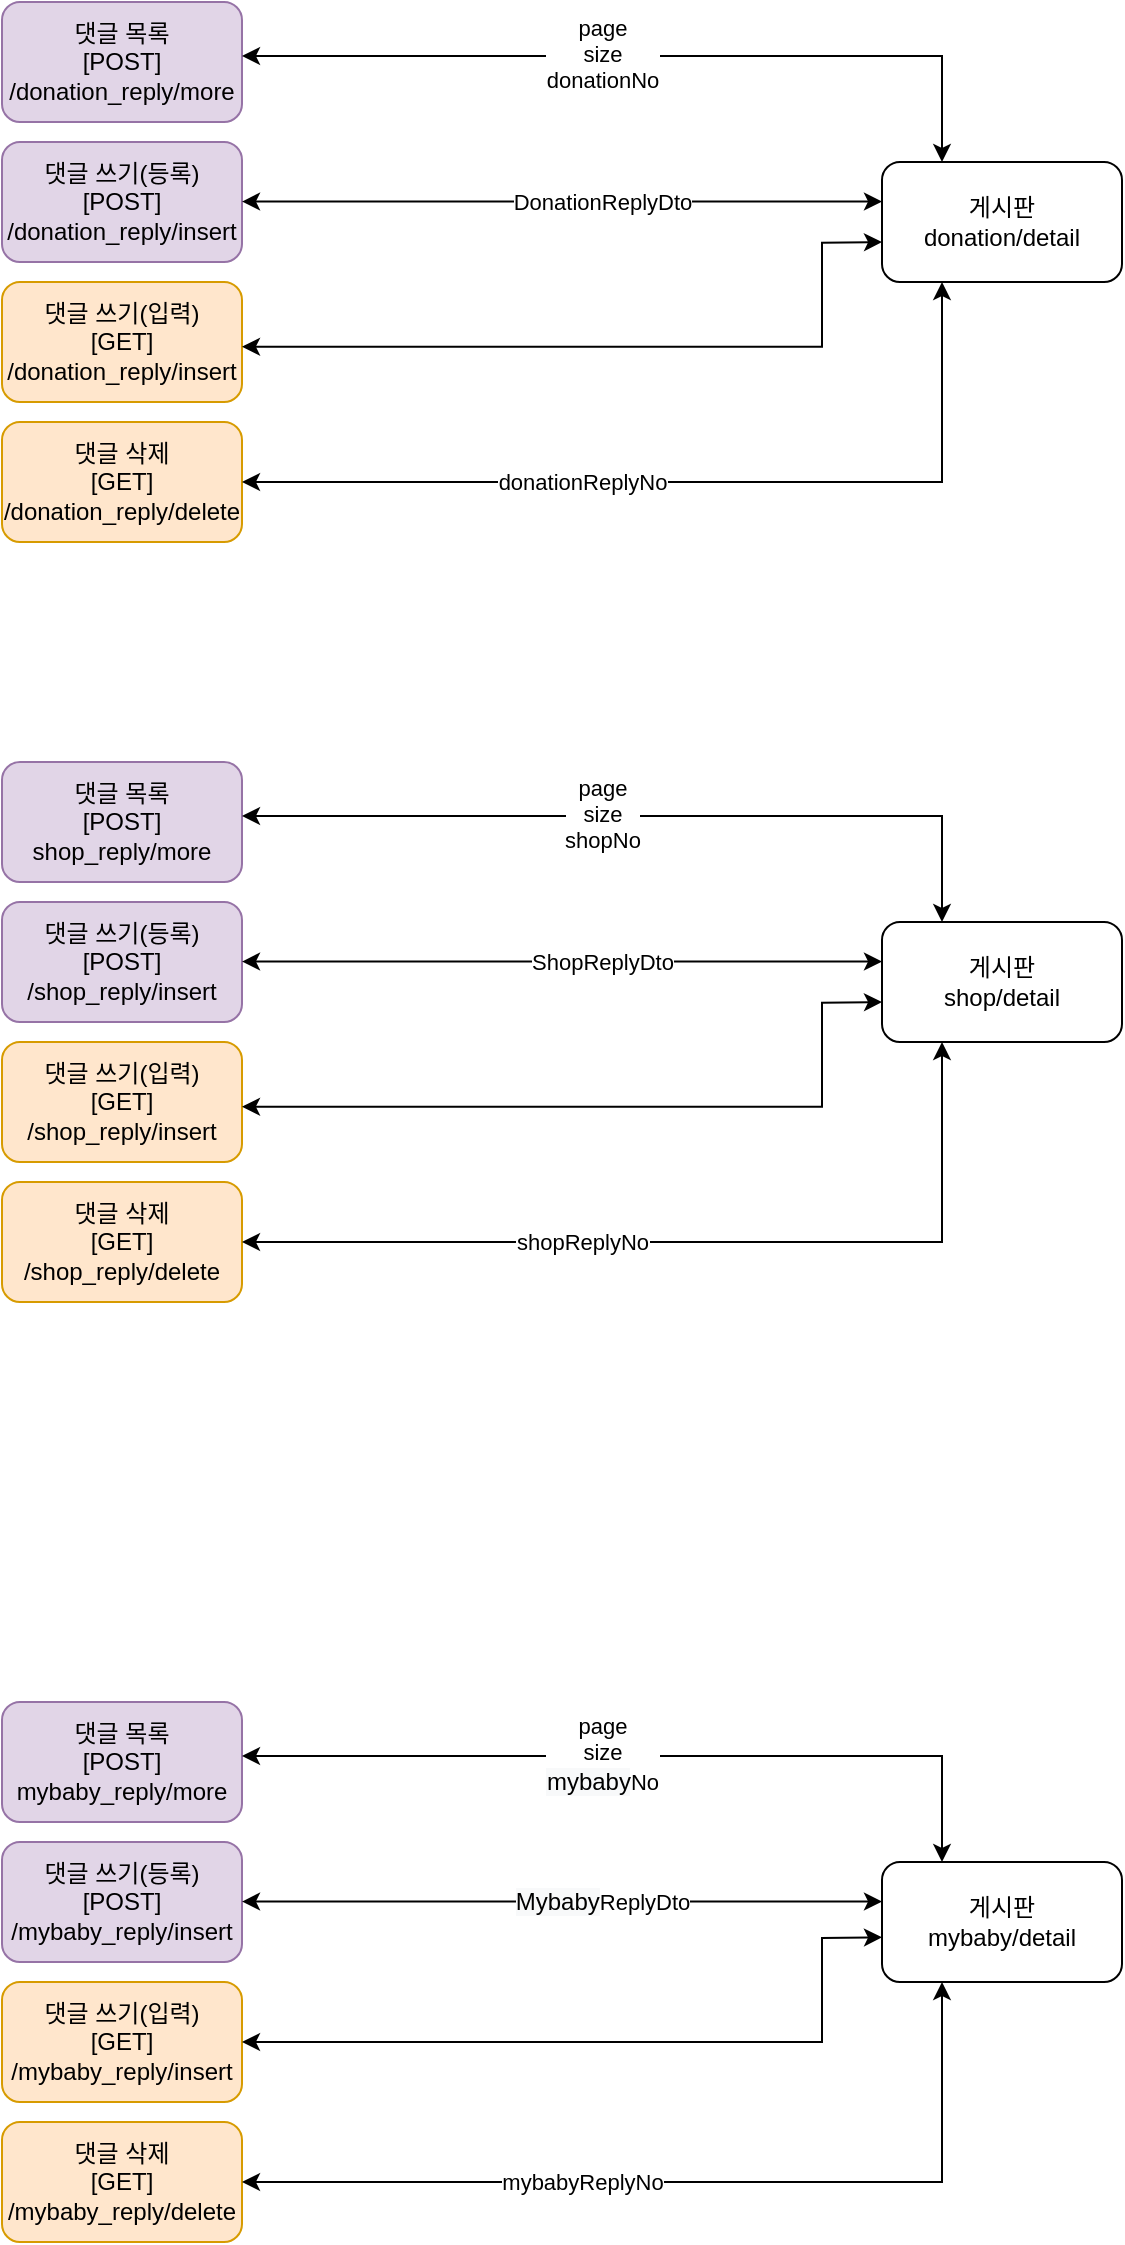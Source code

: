 <mxfile version="16.2.6" type="github">
  <diagram id="Bi_J7b9Yd5lxBIXmXcTw" name="Page-1">
    <mxGraphModel dx="1370" dy="717" grid="1" gridSize="10" guides="1" tooltips="1" connect="1" arrows="1" fold="1" page="1" pageScale="1" pageWidth="827" pageHeight="1169" math="0" shadow="0">
      <root>
        <mxCell id="0" />
        <mxCell id="1" parent="0" />
        <mxCell id="CLN-RXMXk3StLQkUaewG-1" value="게시판&lt;br&gt;donation/detail" style="rounded=1;whiteSpace=wrap;html=1;" parent="1" vertex="1">
          <mxGeometry x="990" y="230" width="120" height="60" as="geometry" />
        </mxCell>
        <mxCell id="CLN-RXMXk3StLQkUaewG-22" value="댓글 목록&lt;br&gt;[POST]&lt;br&gt;/donation_reply/more" style="rounded=1;whiteSpace=wrap;html=1;fillColor=#e1d5e7;strokeColor=#9673a6;" parent="1" vertex="1">
          <mxGeometry x="550" y="150" width="120" height="60" as="geometry" />
        </mxCell>
        <mxCell id="CLN-RXMXk3StLQkUaewG-30" value="댓글 쓰기(등록)&lt;br&gt;[POST]&lt;br&gt;/donation_reply/insert" style="rounded=1;whiteSpace=wrap;html=1;fillColor=#e1d5e7;strokeColor=#9673a6;" parent="1" vertex="1">
          <mxGeometry x="550" y="220" width="120" height="60" as="geometry" />
        </mxCell>
        <mxCell id="CLN-RXMXk3StLQkUaewG-32" value="댓글 삭제&lt;br&gt;[GET]&lt;br&gt;/donation_reply/delete" style="rounded=1;whiteSpace=wrap;html=1;fillColor=#ffe6cc;strokeColor=#d79b00;" parent="1" vertex="1">
          <mxGeometry x="550" y="360" width="120" height="60" as="geometry" />
        </mxCell>
        <mxCell id="CLN-RXMXk3StLQkUaewG-40" value="donationReplyNo" style="endArrow=classic;startArrow=classic;html=1;rounded=0;exitX=1;exitY=0.5;exitDx=0;exitDy=0;entryX=0.25;entryY=1;entryDx=0;entryDy=0;" parent="1" source="CLN-RXMXk3StLQkUaewG-32" target="CLN-RXMXk3StLQkUaewG-1" edge="1">
          <mxGeometry x="-0.244" width="50" height="50" relative="1" as="geometry">
            <mxPoint x="660" y="429" as="sourcePoint" />
            <mxPoint x="840" y="279" as="targetPoint" />
            <Array as="points">
              <mxPoint x="720" y="390" />
              <mxPoint x="1020" y="390" />
            </Array>
            <mxPoint as="offset" />
          </mxGeometry>
        </mxCell>
        <mxCell id="CLN-RXMXk3StLQkUaewG-43" value="댓글 쓰기(입력)&lt;br&gt;[GET]&lt;br&gt;/donation_reply/insert" style="whiteSpace=wrap;html=1;rounded=1;fillColor=#ffe6cc;strokeColor=#d79b00;" parent="1" vertex="1">
          <mxGeometry x="550" y="290" width="120" height="60" as="geometry" />
        </mxCell>
        <mxCell id="CLN-RXMXk3StLQkUaewG-48" value="" style="endArrow=classic;startArrow=classic;html=1;rounded=0;entryX=0.25;entryY=0;entryDx=0;entryDy=0;exitX=1;exitY=0.5;exitDx=0;exitDy=0;" parent="1" target="CLN-RXMXk3StLQkUaewG-1" edge="1">
          <mxGeometry width="50" height="50" relative="1" as="geometry">
            <mxPoint x="670" y="177" as="sourcePoint" />
            <mxPoint x="760.0" y="245.0" as="targetPoint" />
            <Array as="points">
              <mxPoint x="710" y="177" />
              <mxPoint x="1020" y="177" />
            </Array>
          </mxGeometry>
        </mxCell>
        <mxCell id="CLN-RXMXk3StLQkUaewG-54" value="page&lt;br&gt;size&lt;br&gt;donationNo" style="edgeLabel;html=1;align=center;verticalAlign=middle;resizable=0;points=[];" parent="CLN-RXMXk3StLQkUaewG-48" vertex="1" connectable="0">
          <mxGeometry x="0.432" y="1" relative="1" as="geometry">
            <mxPoint x="-109" as="offset" />
          </mxGeometry>
        </mxCell>
        <mxCell id="CLN-RXMXk3StLQkUaewG-53" value="" style="endArrow=classic;startArrow=classic;html=1;rounded=0;" parent="1" edge="1">
          <mxGeometry width="50" height="50" relative="1" as="geometry">
            <mxPoint x="670" y="249.76" as="sourcePoint" />
            <mxPoint x="990" y="249.76" as="targetPoint" />
            <Array as="points" />
          </mxGeometry>
        </mxCell>
        <mxCell id="CLN-RXMXk3StLQkUaewG-55" value="DonationReplyDto" style="edgeLabel;html=1;align=center;verticalAlign=middle;resizable=0;points=[];" parent="CLN-RXMXk3StLQkUaewG-53" vertex="1" connectable="0">
          <mxGeometry x="0.356" relative="1" as="geometry">
            <mxPoint x="-37" as="offset" />
          </mxGeometry>
        </mxCell>
        <mxCell id="CLN-RXMXk3StLQkUaewG-58" value="게시판&lt;br&gt;shop/detail" style="rounded=1;whiteSpace=wrap;html=1;" parent="1" vertex="1">
          <mxGeometry x="990" y="610" width="120" height="60" as="geometry" />
        </mxCell>
        <mxCell id="CLN-RXMXk3StLQkUaewG-59" value="댓글 목록&lt;br&gt;[POST]&lt;br&gt;shop_reply/more" style="rounded=1;whiteSpace=wrap;html=1;fillColor=#e1d5e7;strokeColor=#9673a6;" parent="1" vertex="1">
          <mxGeometry x="550" y="530" width="120" height="60" as="geometry" />
        </mxCell>
        <mxCell id="CLN-RXMXk3StLQkUaewG-60" value="댓글 쓰기(등록)&lt;br&gt;[POST]&lt;br&gt;/shop_reply/insert" style="rounded=1;whiteSpace=wrap;html=1;fillColor=#e1d5e7;strokeColor=#9673a6;" parent="1" vertex="1">
          <mxGeometry x="550" y="600" width="120" height="60" as="geometry" />
        </mxCell>
        <mxCell id="CLN-RXMXk3StLQkUaewG-61" value="댓글 삭제&lt;br&gt;[GET]&lt;br&gt;/shop_reply/delete" style="rounded=1;whiteSpace=wrap;html=1;fillColor=#ffe6cc;strokeColor=#d79b00;" parent="1" vertex="1">
          <mxGeometry x="550" y="740" width="120" height="60" as="geometry" />
        </mxCell>
        <mxCell id="CLN-RXMXk3StLQkUaewG-62" value="shopReplyNo" style="endArrow=classic;startArrow=classic;html=1;rounded=0;exitX=1;exitY=0.5;exitDx=0;exitDy=0;entryX=0.25;entryY=1;entryDx=0;entryDy=0;" parent="1" source="CLN-RXMXk3StLQkUaewG-61" target="CLN-RXMXk3StLQkUaewG-58" edge="1">
          <mxGeometry x="-0.244" width="50" height="50" relative="1" as="geometry">
            <mxPoint x="660" y="809" as="sourcePoint" />
            <mxPoint x="840" y="659" as="targetPoint" />
            <Array as="points">
              <mxPoint x="720" y="770" />
              <mxPoint x="1020" y="770" />
            </Array>
            <mxPoint as="offset" />
          </mxGeometry>
        </mxCell>
        <mxCell id="CLN-RXMXk3StLQkUaewG-63" value="댓글 쓰기(입력)&lt;br&gt;[GET]&lt;br&gt;/shop_reply/insert" style="whiteSpace=wrap;html=1;rounded=1;fillColor=#ffe6cc;strokeColor=#d79b00;" parent="1" vertex="1">
          <mxGeometry x="550" y="670" width="120" height="60" as="geometry" />
        </mxCell>
        <mxCell id="CLN-RXMXk3StLQkUaewG-65" value="" style="endArrow=classic;startArrow=classic;html=1;rounded=0;entryX=0.25;entryY=0;entryDx=0;entryDy=0;exitX=1;exitY=0.5;exitDx=0;exitDy=0;" parent="1" target="CLN-RXMXk3StLQkUaewG-58" edge="1">
          <mxGeometry width="50" height="50" relative="1" as="geometry">
            <mxPoint x="670.0" y="557" as="sourcePoint" />
            <mxPoint x="760.0" y="625" as="targetPoint" />
            <Array as="points">
              <mxPoint x="710" y="557" />
              <mxPoint x="1020" y="557" />
            </Array>
          </mxGeometry>
        </mxCell>
        <mxCell id="CLN-RXMXk3StLQkUaewG-66" value="page&lt;br&gt;size&lt;br&gt;shopNo" style="edgeLabel;html=1;align=center;verticalAlign=middle;resizable=0;points=[];" parent="CLN-RXMXk3StLQkUaewG-65" vertex="1" connectable="0">
          <mxGeometry x="0.432" y="1" relative="1" as="geometry">
            <mxPoint x="-109" as="offset" />
          </mxGeometry>
        </mxCell>
        <mxCell id="CLN-RXMXk3StLQkUaewG-67" value="" style="endArrow=classic;startArrow=classic;html=1;rounded=0;" parent="1" edge="1">
          <mxGeometry width="50" height="50" relative="1" as="geometry">
            <mxPoint x="670.0" y="629.76" as="sourcePoint" />
            <mxPoint x="990" y="629.76" as="targetPoint" />
            <Array as="points" />
          </mxGeometry>
        </mxCell>
        <mxCell id="CLN-RXMXk3StLQkUaewG-68" value="ShopReplyDto" style="edgeLabel;html=1;align=center;verticalAlign=middle;resizable=0;points=[];" parent="CLN-RXMXk3StLQkUaewG-67" vertex="1" connectable="0">
          <mxGeometry x="0.356" relative="1" as="geometry">
            <mxPoint x="-37" as="offset" />
          </mxGeometry>
        </mxCell>
        <mxCell id="CLN-RXMXk3StLQkUaewG-69" value="게시판&lt;br&gt;mybaby/detail" style="rounded=1;whiteSpace=wrap;html=1;" parent="1" vertex="1">
          <mxGeometry x="990" y="1080" width="120" height="60" as="geometry" />
        </mxCell>
        <mxCell id="CLN-RXMXk3StLQkUaewG-70" value="댓글 목록&lt;br&gt;[POST]&lt;br&gt;mybaby_reply/more" style="rounded=1;whiteSpace=wrap;html=1;fillColor=#e1d5e7;strokeColor=#9673a6;" parent="1" vertex="1">
          <mxGeometry x="550" y="1000" width="120" height="60" as="geometry" />
        </mxCell>
        <mxCell id="CLN-RXMXk3StLQkUaewG-71" value="댓글 쓰기(등록)&lt;br&gt;[POST]&lt;br&gt;/mybaby_reply/insert" style="rounded=1;whiteSpace=wrap;html=1;fillColor=#e1d5e7;strokeColor=#9673a6;" parent="1" vertex="1">
          <mxGeometry x="550" y="1070" width="120" height="60" as="geometry" />
        </mxCell>
        <mxCell id="CLN-RXMXk3StLQkUaewG-72" value="댓글 삭제&lt;br&gt;[GET]&lt;br&gt;/mybaby_reply/delete" style="rounded=1;whiteSpace=wrap;html=1;fillColor=#ffe6cc;strokeColor=#d79b00;" parent="1" vertex="1">
          <mxGeometry x="550" y="1210" width="120" height="60" as="geometry" />
        </mxCell>
        <mxCell id="CLN-RXMXk3StLQkUaewG-73" value="mybabyReplyNo" style="endArrow=classic;startArrow=classic;html=1;rounded=0;exitX=1;exitY=0.5;exitDx=0;exitDy=0;entryX=0.25;entryY=1;entryDx=0;entryDy=0;" parent="1" source="CLN-RXMXk3StLQkUaewG-72" target="CLN-RXMXk3StLQkUaewG-69" edge="1">
          <mxGeometry x="-0.244" width="50" height="50" relative="1" as="geometry">
            <mxPoint x="660" y="1279" as="sourcePoint" />
            <mxPoint x="840" y="1129" as="targetPoint" />
            <Array as="points">
              <mxPoint x="720" y="1240" />
              <mxPoint x="1020" y="1240" />
            </Array>
            <mxPoint as="offset" />
          </mxGeometry>
        </mxCell>
        <mxCell id="CLN-RXMXk3StLQkUaewG-74" value="댓글 쓰기(입력)&lt;br&gt;[GET]&lt;br&gt;/mybaby_reply/insert" style="whiteSpace=wrap;html=1;rounded=1;fillColor=#ffe6cc;strokeColor=#d79b00;" parent="1" vertex="1">
          <mxGeometry x="550" y="1140" width="120" height="60" as="geometry" />
        </mxCell>
        <mxCell id="CLN-RXMXk3StLQkUaewG-75" value="" style="endArrow=classic;startArrow=classic;html=1;rounded=0;exitX=1;exitY=0.5;exitDx=0;exitDy=0;entryX=0;entryY=0.628;entryDx=0;entryDy=0;entryPerimeter=0;" parent="1" source="CLN-RXMXk3StLQkUaewG-74" target="CLN-RXMXk3StLQkUaewG-69" edge="1">
          <mxGeometry width="50" height="50" relative="1" as="geometry">
            <mxPoint x="670" y="1182" as="sourcePoint" />
            <mxPoint x="760" y="1117" as="targetPoint" />
            <Array as="points">
              <mxPoint x="710" y="1170" />
              <mxPoint x="960" y="1170" />
              <mxPoint x="960" y="1118" />
            </Array>
          </mxGeometry>
        </mxCell>
        <mxCell id="CLN-RXMXk3StLQkUaewG-76" value="" style="endArrow=classic;startArrow=classic;html=1;rounded=0;entryX=0.25;entryY=0;entryDx=0;entryDy=0;exitX=1;exitY=0.5;exitDx=0;exitDy=0;" parent="1" target="CLN-RXMXk3StLQkUaewG-69" edge="1">
          <mxGeometry width="50" height="50" relative="1" as="geometry">
            <mxPoint x="670.0" y="1027" as="sourcePoint" />
            <mxPoint x="760.0" y="1095" as="targetPoint" />
            <Array as="points">
              <mxPoint x="710" y="1027" />
              <mxPoint x="1020" y="1027" />
            </Array>
          </mxGeometry>
        </mxCell>
        <mxCell id="CLN-RXMXk3StLQkUaewG-77" value="page&lt;br&gt;size&lt;br&gt;&lt;span style=&quot;font-size: 12px ; background-color: rgb(248 , 249 , 250)&quot;&gt;mybaby&lt;/span&gt;No" style="edgeLabel;html=1;align=center;verticalAlign=middle;resizable=0;points=[];" parent="CLN-RXMXk3StLQkUaewG-76" vertex="1" connectable="0">
          <mxGeometry x="0.432" y="1" relative="1" as="geometry">
            <mxPoint x="-109" as="offset" />
          </mxGeometry>
        </mxCell>
        <mxCell id="CLN-RXMXk3StLQkUaewG-78" value="" style="endArrow=classic;startArrow=classic;html=1;rounded=0;" parent="1" edge="1">
          <mxGeometry width="50" height="50" relative="1" as="geometry">
            <mxPoint x="670.0" y="1099.76" as="sourcePoint" />
            <mxPoint x="990" y="1099.76" as="targetPoint" />
            <Array as="points" />
          </mxGeometry>
        </mxCell>
        <mxCell id="CLN-RXMXk3StLQkUaewG-79" value="&lt;span style=&quot;font-size: 12px ; background-color: rgb(248 , 249 , 250)&quot;&gt;Mybaby&lt;/span&gt;ReplyDto" style="edgeLabel;html=1;align=center;verticalAlign=middle;resizable=0;points=[];" parent="CLN-RXMXk3StLQkUaewG-78" vertex="1" connectable="0">
          <mxGeometry x="0.356" relative="1" as="geometry">
            <mxPoint x="-37" as="offset" />
          </mxGeometry>
        </mxCell>
        <mxCell id="CLN-RXMXk3StLQkUaewG-80" value="" style="endArrow=classic;startArrow=classic;html=1;rounded=0;exitX=1;exitY=0.5;exitDx=0;exitDy=0;entryX=0;entryY=0.628;entryDx=0;entryDy=0;entryPerimeter=0;" parent="1" edge="1">
          <mxGeometry width="50" height="50" relative="1" as="geometry">
            <mxPoint x="670.0" y="702.32" as="sourcePoint" />
            <mxPoint x="990" y="650.0" as="targetPoint" />
            <Array as="points">
              <mxPoint x="710" y="702.32" />
              <mxPoint x="960" y="702.32" />
              <mxPoint x="960" y="650.32" />
            </Array>
          </mxGeometry>
        </mxCell>
        <mxCell id="CLN-RXMXk3StLQkUaewG-81" value="" style="endArrow=classic;startArrow=classic;html=1;rounded=0;exitX=1;exitY=0.5;exitDx=0;exitDy=0;entryX=0;entryY=0.628;entryDx=0;entryDy=0;entryPerimeter=0;" parent="1" edge="1">
          <mxGeometry width="50" height="50" relative="1" as="geometry">
            <mxPoint x="670.0" y="322.32" as="sourcePoint" />
            <mxPoint x="990" y="270.0" as="targetPoint" />
            <Array as="points">
              <mxPoint x="710" y="322.32" />
              <mxPoint x="960" y="322.32" />
              <mxPoint x="960" y="270.32" />
            </Array>
          </mxGeometry>
        </mxCell>
      </root>
    </mxGraphModel>
  </diagram>
</mxfile>

